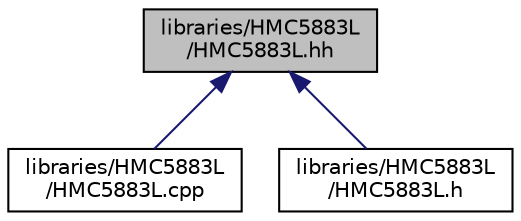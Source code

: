 digraph "libraries/HMC5883L/HMC5883L.hh"
{
  edge [fontname="Helvetica",fontsize="10",labelfontname="Helvetica",labelfontsize="10"];
  node [fontname="Helvetica",fontsize="10",shape=record];
  Node1 [label="libraries/HMC5883L\l/HMC5883L.hh",height=0.2,width=0.4,color="black", fillcolor="grey75", style="filled", fontcolor="black"];
  Node1 -> Node2 [dir="back",color="midnightblue",fontsize="10",style="solid",fontname="Helvetica"];
  Node2 [label="libraries/HMC5883L\l/HMC5883L.cpp",height=0.2,width=0.4,color="black", fillcolor="white", style="filled",URL="$dc/d4e/HMC5883L_8cpp.html"];
  Node1 -> Node3 [dir="back",color="midnightblue",fontsize="10",style="solid",fontname="Helvetica"];
  Node3 [label="libraries/HMC5883L\l/HMC5883L.h",height=0.2,width=0.4,color="black", fillcolor="white", style="filled",URL="$d4/dc7/HMC5883L_8h.html"];
}
